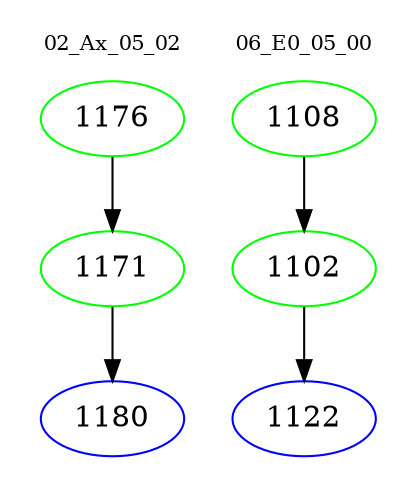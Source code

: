 digraph{
subgraph cluster_0 {
color = white
label = "02_Ax_05_02";
fontsize=10;
T0_1176 [label="1176", color="green"]
T0_1176 -> T0_1171 [color="black"]
T0_1171 [label="1171", color="green"]
T0_1171 -> T0_1180 [color="black"]
T0_1180 [label="1180", color="blue"]
}
subgraph cluster_1 {
color = white
label = "06_E0_05_00";
fontsize=10;
T1_1108 [label="1108", color="green"]
T1_1108 -> T1_1102 [color="black"]
T1_1102 [label="1102", color="green"]
T1_1102 -> T1_1122 [color="black"]
T1_1122 [label="1122", color="blue"]
}
}
